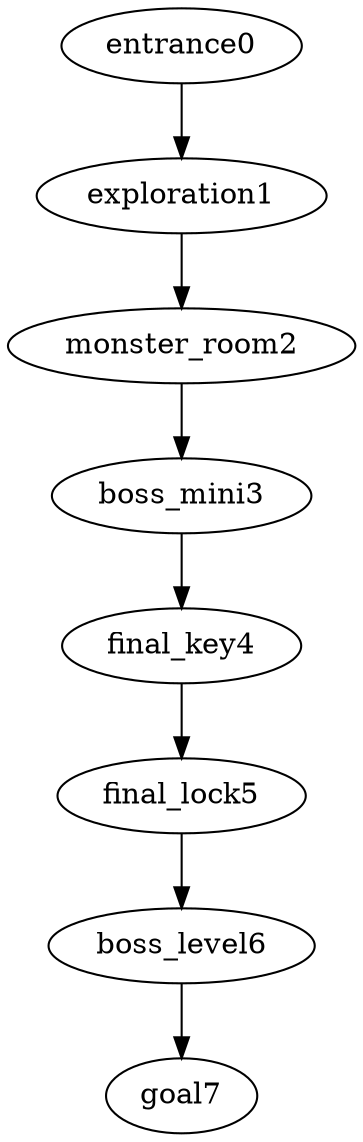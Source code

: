 digraph mission {
entrance0 -> exploration1
exploration1 -> monster_room2
monster_room2 -> boss_mini3
boss_mini3 -> final_key4
final_key4 -> final_lock5
final_lock5 -> boss_level6
boss_level6 -> goal7
}